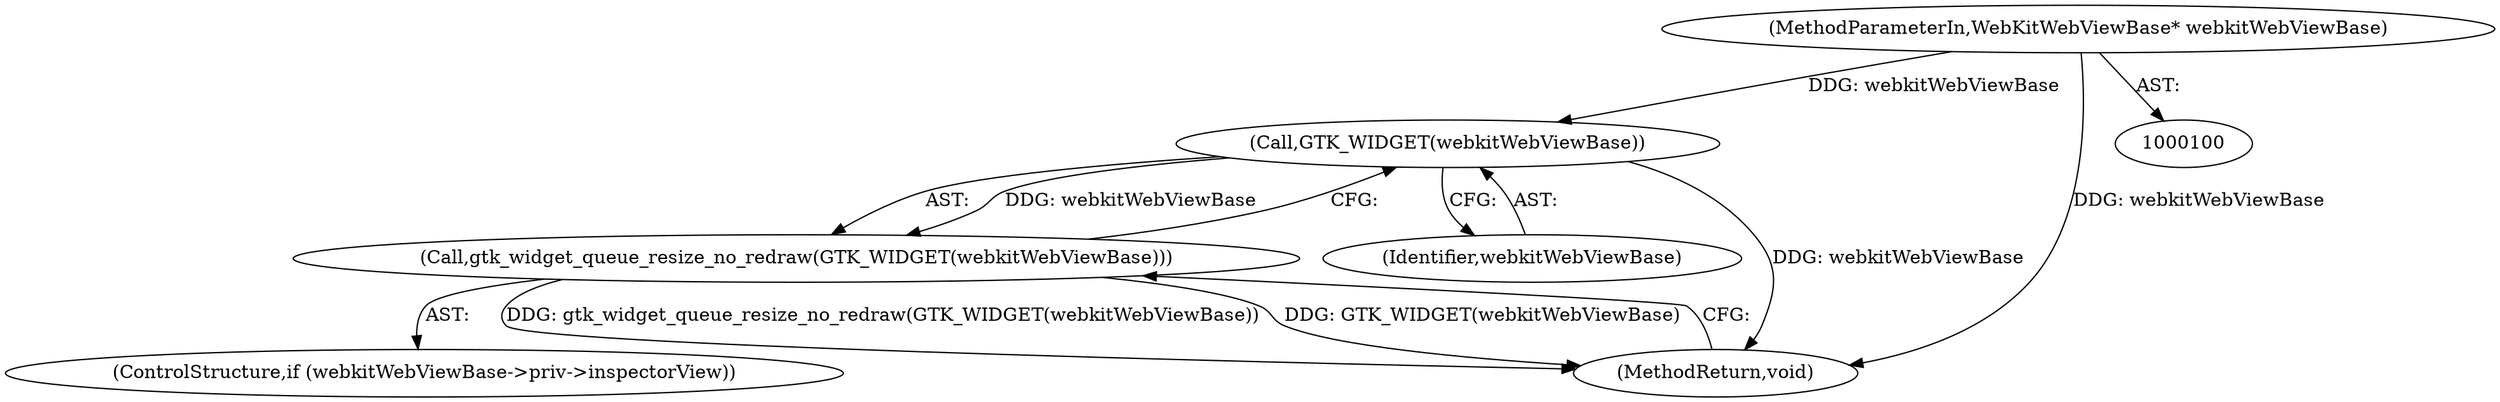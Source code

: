 digraph "0_Chrome_3bbc818ed1a7b63b8290bbde9ae975956748cb8a_0@pointer" {
"1000127" [label="(Call,GTK_WIDGET(webkitWebViewBase))"];
"1000101" [label="(MethodParameterIn,WebKitWebViewBase* webkitWebViewBase)"];
"1000126" [label="(Call,gtk_widget_queue_resize_no_redraw(GTK_WIDGET(webkitWebViewBase)))"];
"1000128" [label="(Identifier,webkitWebViewBase)"];
"1000120" [label="(ControlStructure,if (webkitWebViewBase->priv->inspectorView))"];
"1000101" [label="(MethodParameterIn,WebKitWebViewBase* webkitWebViewBase)"];
"1000129" [label="(MethodReturn,void)"];
"1000127" [label="(Call,GTK_WIDGET(webkitWebViewBase))"];
"1000126" [label="(Call,gtk_widget_queue_resize_no_redraw(GTK_WIDGET(webkitWebViewBase)))"];
"1000127" -> "1000126"  [label="AST: "];
"1000127" -> "1000128"  [label="CFG: "];
"1000128" -> "1000127"  [label="AST: "];
"1000126" -> "1000127"  [label="CFG: "];
"1000127" -> "1000129"  [label="DDG: webkitWebViewBase"];
"1000127" -> "1000126"  [label="DDG: webkitWebViewBase"];
"1000101" -> "1000127"  [label="DDG: webkitWebViewBase"];
"1000101" -> "1000100"  [label="AST: "];
"1000101" -> "1000129"  [label="DDG: webkitWebViewBase"];
"1000126" -> "1000120"  [label="AST: "];
"1000129" -> "1000126"  [label="CFG: "];
"1000126" -> "1000129"  [label="DDG: gtk_widget_queue_resize_no_redraw(GTK_WIDGET(webkitWebViewBase))"];
"1000126" -> "1000129"  [label="DDG: GTK_WIDGET(webkitWebViewBase)"];
}
